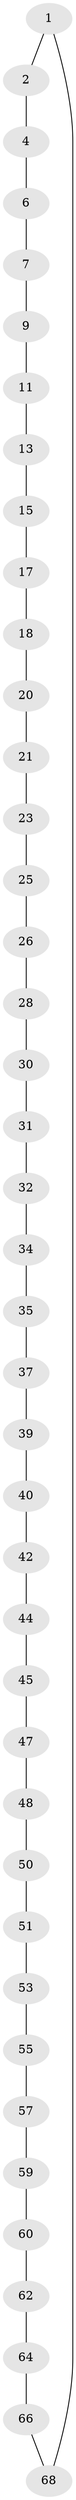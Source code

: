 // original degree distribution, {2: 1.0}
// Generated by graph-tools (version 1.1) at 2025/11/02/27/25 16:11:39]
// undirected, 41 vertices, 41 edges
graph export_dot {
graph [start="1"]
  node [color=gray90,style=filled];
  1;
  2 [super="+3"];
  4 [super="+5"];
  6;
  7 [super="+8"];
  9 [super="+10"];
  11 [super="+12"];
  13 [super="+14"];
  15 [super="+16"];
  17;
  18 [super="+19"];
  20;
  21 [super="+22"];
  23 [super="+24"];
  25;
  26 [super="+27"];
  28 [super="+29"];
  30;
  31;
  32 [super="+33"];
  34;
  35 [super="+36"];
  37 [super="+38"];
  39;
  40 [super="+41"];
  42 [super="+43"];
  44;
  45 [super="+46"];
  47;
  48 [super="+49"];
  50;
  51 [super="+52"];
  53 [super="+54"];
  55 [super="+56"];
  57 [super="+58"];
  59;
  60 [super="+61"];
  62 [super="+63"];
  64 [super="+65"];
  66 [super="+67"];
  68 [super="+69"];
  1 -- 2;
  1 -- 68;
  2 -- 4;
  4 -- 6;
  6 -- 7;
  7 -- 9;
  9 -- 11;
  11 -- 13;
  13 -- 15;
  15 -- 17;
  17 -- 18;
  18 -- 20;
  20 -- 21;
  21 -- 23;
  23 -- 25;
  25 -- 26;
  26 -- 28;
  28 -- 30;
  30 -- 31;
  31 -- 32;
  32 -- 34;
  34 -- 35;
  35 -- 37;
  37 -- 39;
  39 -- 40;
  40 -- 42;
  42 -- 44;
  44 -- 45;
  45 -- 47;
  47 -- 48;
  48 -- 50;
  50 -- 51;
  51 -- 53;
  53 -- 55;
  55 -- 57;
  57 -- 59;
  59 -- 60;
  60 -- 62;
  62 -- 64;
  64 -- 66;
  66 -- 68;
}
